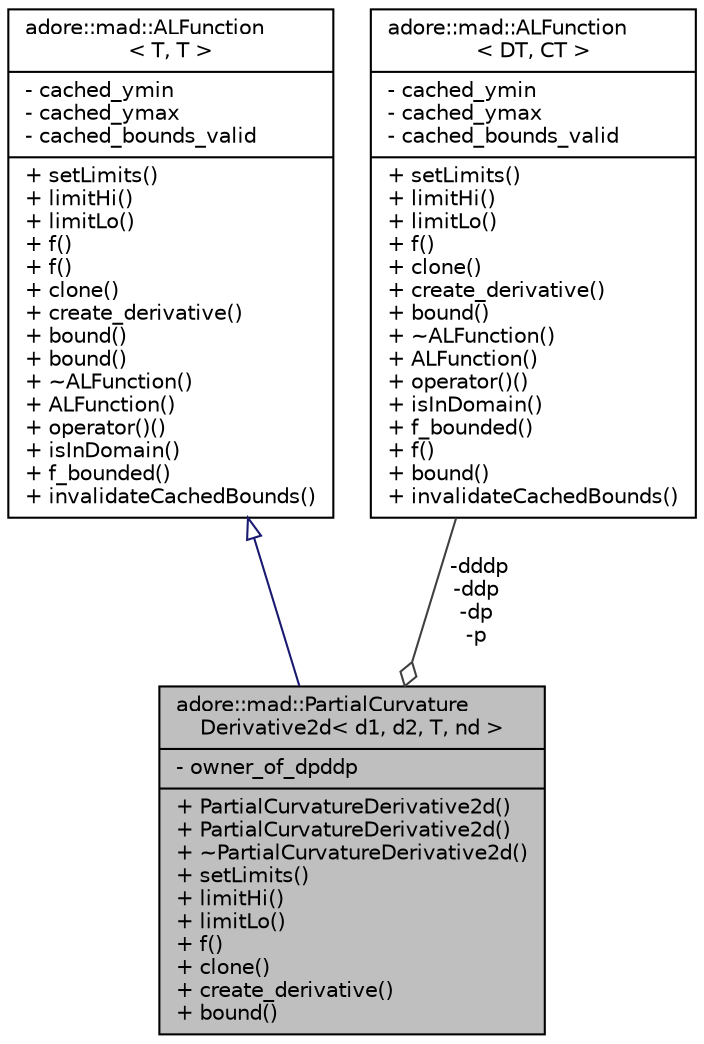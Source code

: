 digraph "adore::mad::PartialCurvatureDerivative2d&lt; d1, d2, T, nd &gt;"
{
 // LATEX_PDF_SIZE
  edge [fontname="Helvetica",fontsize="10",labelfontname="Helvetica",labelfontsize="10"];
  node [fontname="Helvetica",fontsize="10",shape=record];
  Node1 [label="{adore::mad::PartialCurvature\lDerivative2d\< d1, d2, T, nd \>\n|- owner_of_dpddp\l|+ PartialCurvatureDerivative2d()\l+ PartialCurvatureDerivative2d()\l+ ~PartialCurvatureDerivative2d()\l+ setLimits()\l+ limitHi()\l+ limitLo()\l+ f()\l+ clone()\l+ create_derivative()\l+ bound()\l}",height=0.2,width=0.4,color="black", fillcolor="grey75", style="filled", fontcolor="black",tooltip=" "];
  Node2 -> Node1 [dir="back",color="midnightblue",fontsize="10",style="solid",arrowtail="onormal",fontname="Helvetica"];
  Node2 [label="{adore::mad::ALFunction\l\< T, T \>\n|- cached_ymin\l- cached_ymax\l- cached_bounds_valid\l|+ setLimits()\l+ limitHi()\l+ limitLo()\l+ f()\l+ f()\l+ clone()\l+ create_derivative()\l+ bound()\l+ bound()\l+ ~ALFunction()\l+ ALFunction()\l+ operator()()\l+ isInDomain()\l+ f_bounded()\l+ invalidateCachedBounds()\l}",height=0.2,width=0.4,color="black", fillcolor="white", style="filled",URL="$classadore_1_1mad_1_1ALFunction.html",tooltip=" "];
  Node3 -> Node1 [color="grey25",fontsize="10",style="solid",label=" -dddp\n-ddp\n-dp\n-p" ,arrowhead="odiamond",fontname="Helvetica"];
  Node3 [label="{adore::mad::ALFunction\l\< DT, CT \>\n|- cached_ymin\l- cached_ymax\l- cached_bounds_valid\l|+ setLimits()\l+ limitHi()\l+ limitLo()\l+ f()\l+ clone()\l+ create_derivative()\l+ bound()\l+ ~ALFunction()\l+ ALFunction()\l+ operator()()\l+ isInDomain()\l+ f_bounded()\l+ f()\l+ bound()\l+ invalidateCachedBounds()\l}",height=0.2,width=0.4,color="black", fillcolor="white", style="filled",URL="$classadore_1_1mad_1_1ALFunction.html",tooltip=" "];
}
